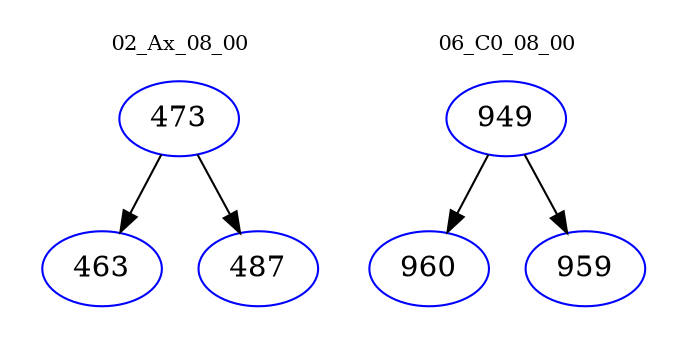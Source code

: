 digraph{
subgraph cluster_0 {
color = white
label = "02_Ax_08_00";
fontsize=10;
T0_473 [label="473", color="blue"]
T0_473 -> T0_463 [color="black"]
T0_463 [label="463", color="blue"]
T0_473 -> T0_487 [color="black"]
T0_487 [label="487", color="blue"]
}
subgraph cluster_1 {
color = white
label = "06_C0_08_00";
fontsize=10;
T1_949 [label="949", color="blue"]
T1_949 -> T1_960 [color="black"]
T1_960 [label="960", color="blue"]
T1_949 -> T1_959 [color="black"]
T1_959 [label="959", color="blue"]
}
}
